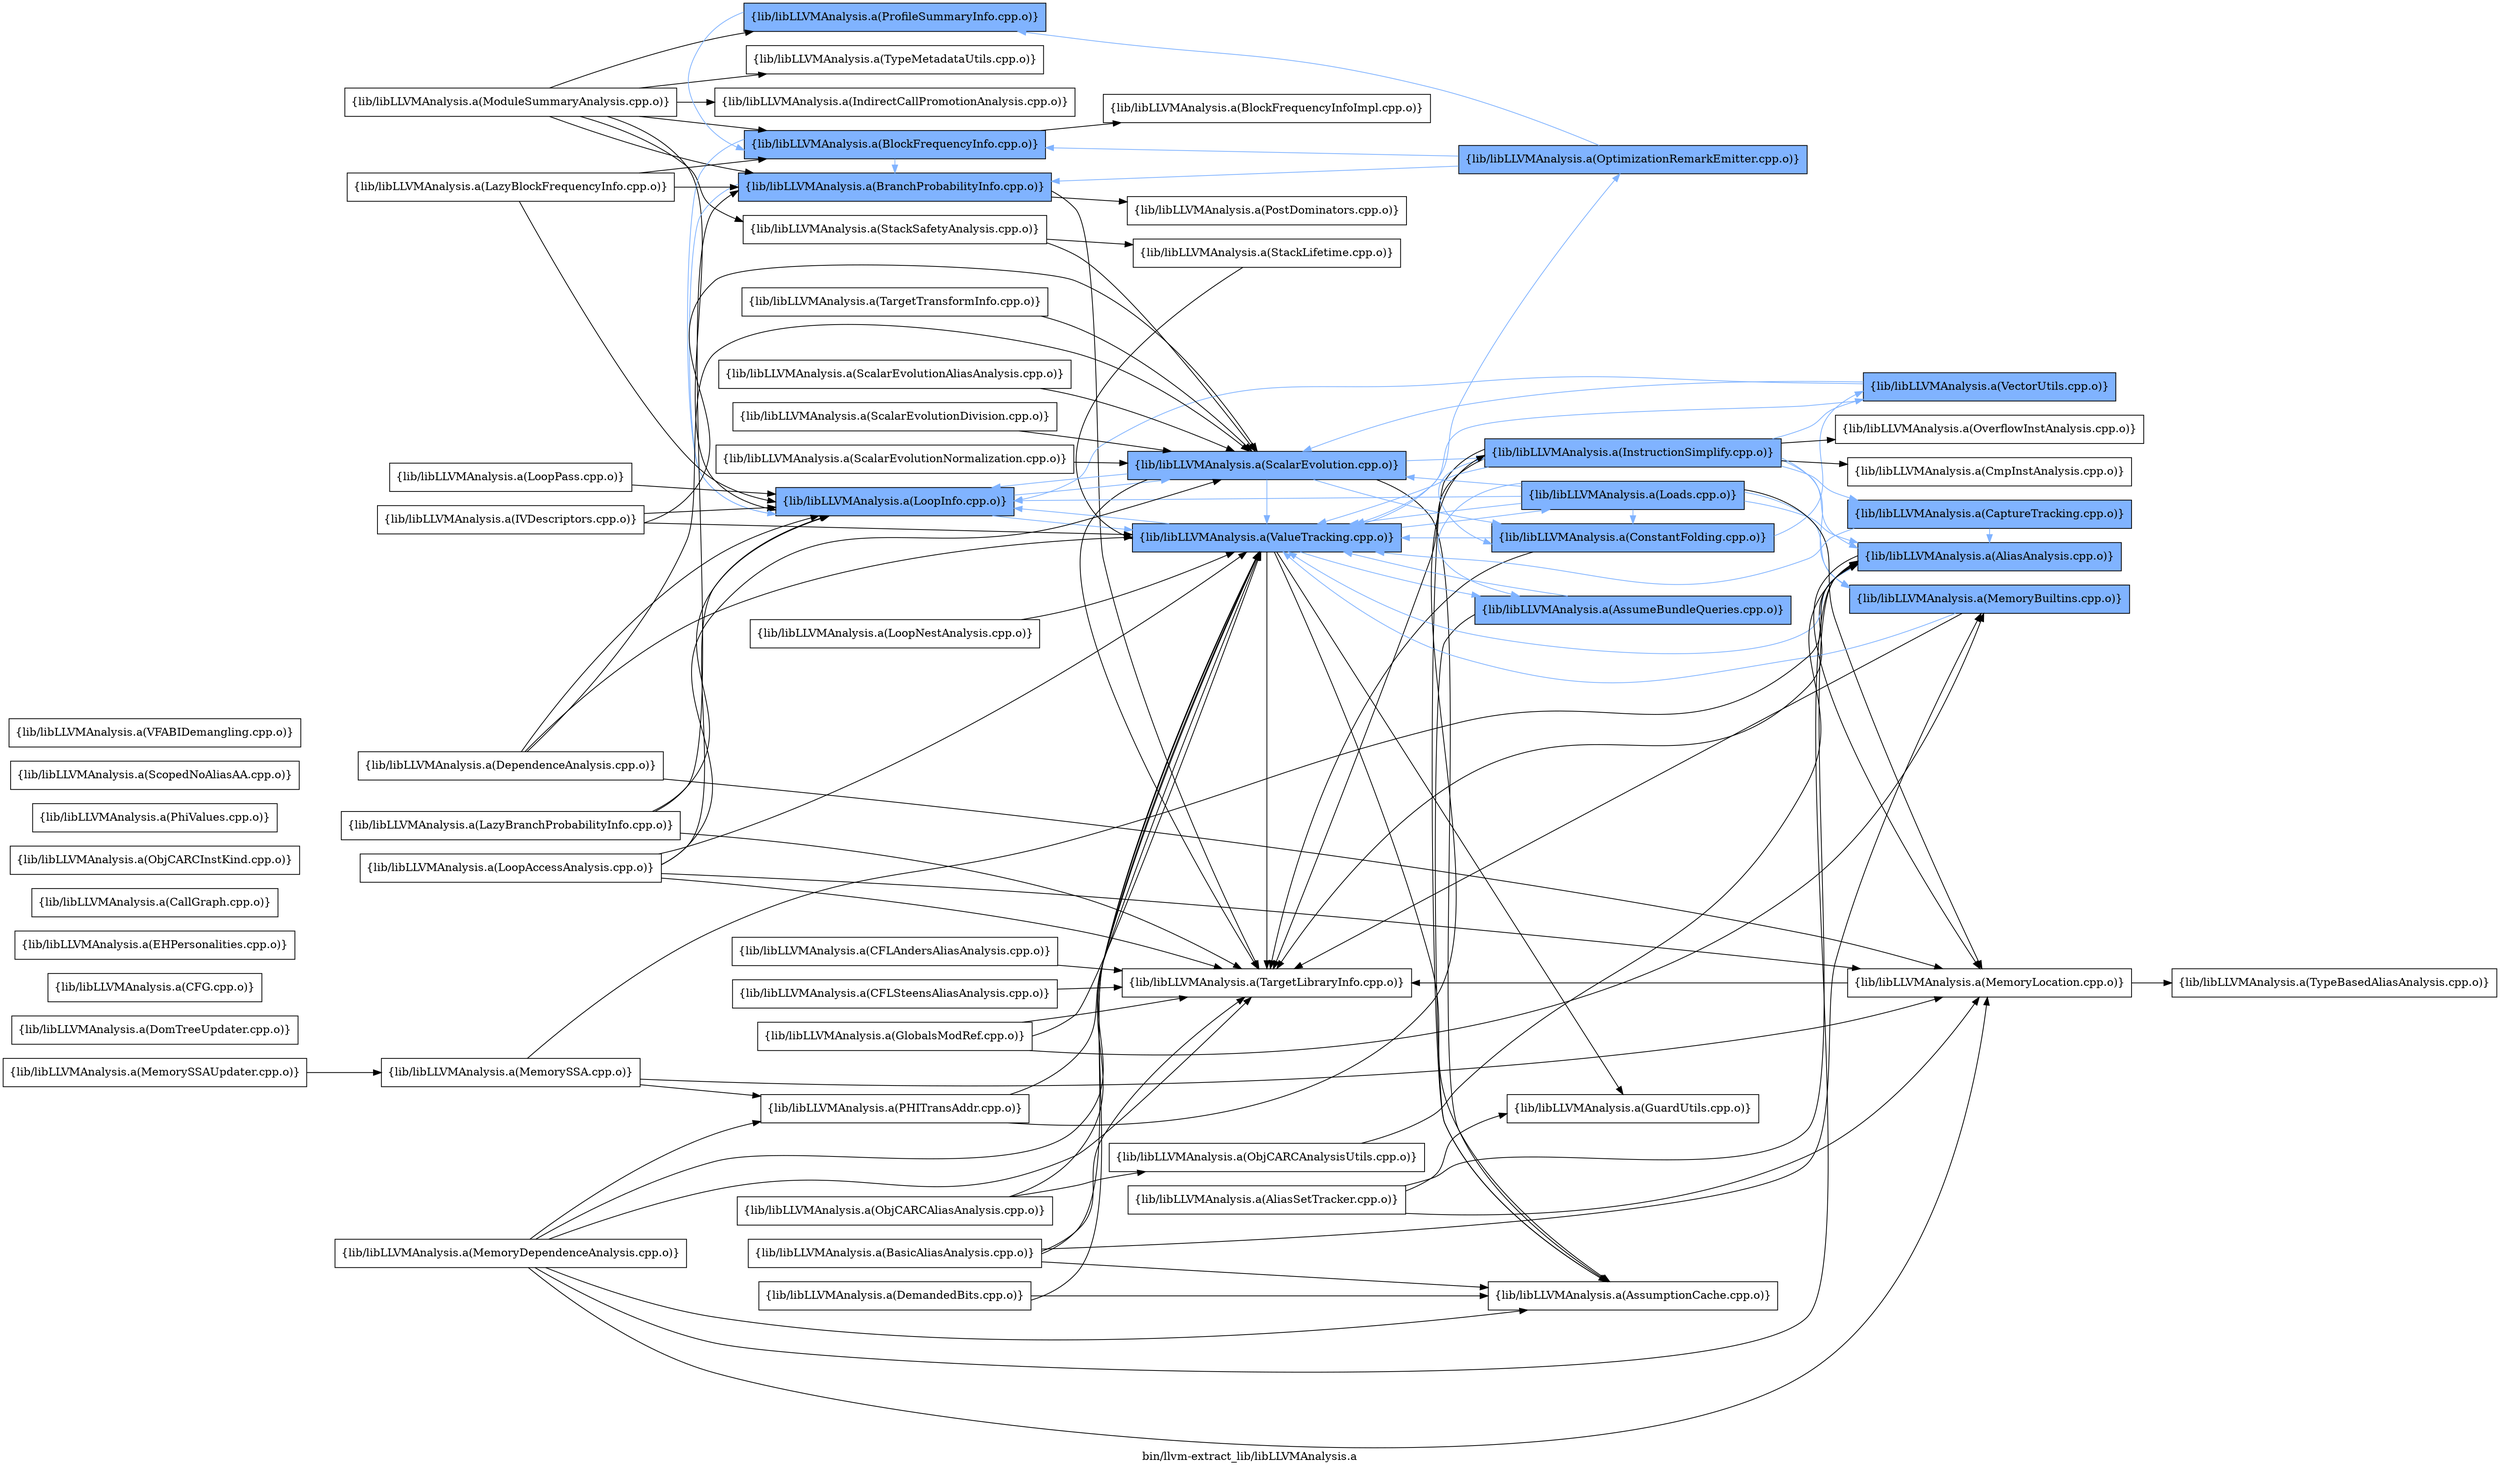 digraph "bin/llvm-extract_lib/libLLVMAnalysis.a" {
	label="bin/llvm-extract_lib/libLLVMAnalysis.a";
	rankdir=LR;
	{ rank=same; Node0x55bbb4c93df8;  }
	{ rank=same; Node0x55bbb4c96378; Node0x55bbb4c944d8; Node0x55bbb4c91fa8; Node0x55bbb4c93268; Node0x55bbb4c90388; Node0x55bbb4c8d368; Node0x55bbb4c95f68;  }
	{ rank=same; Node0x55bbb4c95158; Node0x55bbb4c901a8; Node0x55bbb4c8edf8; Node0x55bbb4c8f708; Node0x55bbb4c94528; Node0x55bbb4c8cc38;  }
	{ rank=same; Node0x55bbb4c8ceb8; Node0x55bbb4c8e6c8; Node0x55bbb4c93e98; Node0x55bbb4c8d6d8; Node0x55bbb4c91d28; Node0x55bbb4c91be8; Node0x55bbb4c92908;  }
	{ rank=same; Node0x55bbb4c91058; Node0x55bbb4c8e358; Node0x55bbb4c8f398; Node0x55bbb4c92368; Node0x55bbb4c8fa78; Node0x55bbb4c92458; Node0x55bbb4c911e8;  }

	Node0x55bbb4c93df8 [shape=record,shape=box,group=0,label="{lib/libLLVMAnalysis.a(ModuleSummaryAnalysis.cpp.o)}"];
	Node0x55bbb4c93df8 -> Node0x55bbb4c96378;
	Node0x55bbb4c93df8 -> Node0x55bbb4c944d8;
	Node0x55bbb4c93df8 -> Node0x55bbb4c91fa8;
	Node0x55bbb4c93df8 -> Node0x55bbb4c93268;
	Node0x55bbb4c93df8 -> Node0x55bbb4c90388;
	Node0x55bbb4c93df8 -> Node0x55bbb4c8d368;
	Node0x55bbb4c93df8 -> Node0x55bbb4c95f68;
	Node0x55bbb4c95f68 [shape=record,shape=box,group=0,label="{lib/libLLVMAnalysis.a(TypeMetadataUtils.cpp.o)}"];
	Node0x55bbb4c94d98 [shape=record,shape=box,group=0,label="{lib/libLLVMAnalysis.a(DomTreeUpdater.cpp.o)}"];
	Node0x55bbb4c90b08 [shape=record,shape=box,group=0,label="{lib/libLLVMAnalysis.a(MemorySSA.cpp.o)}"];
	Node0x55bbb4c90b08 -> Node0x55bbb4c8e358;
	Node0x55bbb4c90b08 -> Node0x55bbb4c911e8;
	Node0x55bbb4c90b08 -> Node0x55bbb4c91aa8;
	Node0x55bbb4c8dc28 [shape=record,shape=box,group=0,label="{lib/libLLVMAnalysis.a(MemorySSAUpdater.cpp.o)}"];
	Node0x55bbb4c8dc28 -> Node0x55bbb4c90b08;
	Node0x55bbb4c96378 [shape=record,shape=box,group=1,style=filled,fillcolor="0.600000 0.5 1",label="{lib/libLLVMAnalysis.a(BlockFrequencyInfo.cpp.o)}"];
	Node0x55bbb4c96378 -> Node0x55bbb4c95158;
	Node0x55bbb4c96378 -> Node0x55bbb4c944d8[color="0.600000 0.5 1"];
	Node0x55bbb4c96378 -> Node0x55bbb4c91fa8[color="0.600000 0.5 1"];
	Node0x55bbb4c944d8 [shape=record,shape=box,group=1,style=filled,fillcolor="0.600000 0.5 1",label="{lib/libLLVMAnalysis.a(BranchProbabilityInfo.cpp.o)}"];
	Node0x55bbb4c944d8 -> Node0x55bbb4c91fa8[color="0.600000 0.5 1"];
	Node0x55bbb4c944d8 -> Node0x55bbb4c901a8;
	Node0x55bbb4c944d8 -> Node0x55bbb4c8edf8;
	Node0x55bbb4c91fa8 [shape=record,shape=box,group=1,style=filled,fillcolor="0.600000 0.5 1",label="{lib/libLLVMAnalysis.a(LoopInfo.cpp.o)}"];
	Node0x55bbb4c91fa8 -> Node0x55bbb4c8f708[color="0.600000 0.5 1"];
	Node0x55bbb4c91fa8 -> Node0x55bbb4c94528[color="0.600000 0.5 1"];
	Node0x55bbb4c901a8 [shape=record,shape=box,group=0,label="{lib/libLLVMAnalysis.a(PostDominators.cpp.o)}"];
	Node0x55bbb4c93e98 [shape=record,shape=box,group=1,style=filled,fillcolor="0.600000 0.5 1",label="{lib/libLLVMAnalysis.a(InstructionSimplify.cpp.o)}"];
	Node0x55bbb4c93e98 -> Node0x55bbb4c8e358[color="0.600000 0.5 1"];
	Node0x55bbb4c93e98 -> Node0x55bbb4c8ceb8;
	Node0x55bbb4c93e98 -> Node0x55bbb4c8f398[color="0.600000 0.5 1"];
	Node0x55bbb4c93e98 -> Node0x55bbb4c8e6c8[color="0.600000 0.5 1"];
	Node0x55bbb4c93e98 -> Node0x55bbb4c92368;
	Node0x55bbb4c93e98 -> Node0x55bbb4c8fa78[color="0.600000 0.5 1"];
	Node0x55bbb4c93e98 -> Node0x55bbb4c92458;
	Node0x55bbb4c93e98 -> Node0x55bbb4c8edf8;
	Node0x55bbb4c93e98 -> Node0x55bbb4c94528[color="0.600000 0.5 1"];
	Node0x55bbb4c93e98 -> Node0x55bbb4c91058[color="0.600000 0.5 1"];
	Node0x55bbb4c8ceb8 [shape=record,shape=box,group=0,label="{lib/libLLVMAnalysis.a(AssumptionCache.cpp.o)}"];
	Node0x55bbb4c95158 [shape=record,shape=box,group=0,label="{lib/libLLVMAnalysis.a(BlockFrequencyInfoImpl.cpp.o)}"];
	Node0x55bbb4c8fa78 [shape=record,shape=box,group=1,style=filled,fillcolor="0.600000 0.5 1",label="{lib/libLLVMAnalysis.a(MemoryBuiltins.cpp.o)}"];
	Node0x55bbb4c8fa78 -> Node0x55bbb4c8edf8;
	Node0x55bbb4c8fa78 -> Node0x55bbb4c94528[color="0.600000 0.5 1"];
	Node0x55bbb4c8edf8 [shape=record,shape=box,group=0,label="{lib/libLLVMAnalysis.a(TargetLibraryInfo.cpp.o)}"];
	Node0x55bbb4c94528 [shape=record,shape=box,group=1,style=filled,fillcolor="0.600000 0.5 1",label="{lib/libLLVMAnalysis.a(ValueTracking.cpp.o)}"];
	Node0x55bbb4c94528 -> Node0x55bbb4c8d6d8[color="0.600000 0.5 1"];
	Node0x55bbb4c94528 -> Node0x55bbb4c8ceb8;
	Node0x55bbb4c94528 -> Node0x55bbb4c91d28;
	Node0x55bbb4c94528 -> Node0x55bbb4c91fa8[color="0.600000 0.5 1"];
	Node0x55bbb4c94528 -> Node0x55bbb4c8edf8;
	Node0x55bbb4c94528 -> Node0x55bbb4c91be8[color="0.600000 0.5 1"];
	Node0x55bbb4c94528 -> Node0x55bbb4c92908[color="0.600000 0.5 1"];
	Node0x55bbb4c8f708 [shape=record,shape=box,group=1,style=filled,fillcolor="0.600000 0.5 1",label="{lib/libLLVMAnalysis.a(ScalarEvolution.cpp.o)}"];
	Node0x55bbb4c8f708 -> Node0x55bbb4c8ceb8;
	Node0x55bbb4c8f708 -> Node0x55bbb4c8e6c8[color="0.600000 0.5 1"];
	Node0x55bbb4c8f708 -> Node0x55bbb4c93e98[color="0.600000 0.5 1"];
	Node0x55bbb4c8f708 -> Node0x55bbb4c91fa8[color="0.600000 0.5 1"];
	Node0x55bbb4c8f708 -> Node0x55bbb4c8edf8;
	Node0x55bbb4c8f708 -> Node0x55bbb4c94528[color="0.600000 0.5 1"];
	Node0x55bbb4c8e358 [shape=record,shape=box,group=1,style=filled,fillcolor="0.600000 0.5 1",label="{lib/libLLVMAnalysis.a(AliasAnalysis.cpp.o)}"];
	Node0x55bbb4c8e358 -> Node0x55bbb4c911e8;
	Node0x55bbb4c8e358 -> Node0x55bbb4c8edf8;
	Node0x55bbb4c8e358 -> Node0x55bbb4c94528[color="0.600000 0.5 1"];
	Node0x55bbb4c911e8 [shape=record,shape=box,group=0,label="{lib/libLLVMAnalysis.a(MemoryLocation.cpp.o)}"];
	Node0x55bbb4c911e8 -> Node0x55bbb4c8edf8;
	Node0x55bbb4c911e8 -> Node0x55bbb4c95838;
	Node0x55bbb4c8e6c8 [shape=record,shape=box,group=1,style=filled,fillcolor="0.600000 0.5 1",label="{lib/libLLVMAnalysis.a(ConstantFolding.cpp.o)}"];
	Node0x55bbb4c8e6c8 -> Node0x55bbb4c8edf8;
	Node0x55bbb4c8e6c8 -> Node0x55bbb4c94528[color="0.600000 0.5 1"];
	Node0x55bbb4c8e6c8 -> Node0x55bbb4c91058[color="0.600000 0.5 1"];
	Node0x55bbb4c95838 [shape=record,shape=box,group=0,label="{lib/libLLVMAnalysis.a(TypeBasedAliasAnalysis.cpp.o)}"];
	Node0x55bbb4c8d6d8 [shape=record,shape=box,group=1,style=filled,fillcolor="0.600000 0.5 1",label="{lib/libLLVMAnalysis.a(AssumeBundleQueries.cpp.o)}"];
	Node0x55bbb4c8d6d8 -> Node0x55bbb4c8ceb8;
	Node0x55bbb4c8d6d8 -> Node0x55bbb4c94528[color="0.600000 0.5 1"];
	Node0x55bbb4c8db88 [shape=record,shape=box,group=0,label="{lib/libLLVMAnalysis.a(BasicAliasAnalysis.cpp.o)}"];
	Node0x55bbb4c8db88 -> Node0x55bbb4c8ceb8;
	Node0x55bbb4c8db88 -> Node0x55bbb4c8fa78;
	Node0x55bbb4c8db88 -> Node0x55bbb4c8edf8;
	Node0x55bbb4c8db88 -> Node0x55bbb4c94528;
	Node0x55bbb4c94d48 [shape=record,shape=box,group=0,label="{lib/libLLVMAnalysis.a(CFG.cpp.o)}"];
	Node0x55bbb4c93d58 [shape=record,shape=box,group=0,label="{lib/libLLVMAnalysis.a(CFLAndersAliasAnalysis.cpp.o)}"];
	Node0x55bbb4c93d58 -> Node0x55bbb4c8edf8;
	Node0x55bbb4c93808 [shape=record,shape=box,group=0,label="{lib/libLLVMAnalysis.a(CFLSteensAliasAnalysis.cpp.o)}"];
	Node0x55bbb4c93808 -> Node0x55bbb4c8edf8;
	Node0x55bbb4c8f398 [shape=record,shape=box,group=1,style=filled,fillcolor="0.600000 0.5 1",label="{lib/libLLVMAnalysis.a(CaptureTracking.cpp.o)}"];
	Node0x55bbb4c8f398 -> Node0x55bbb4c8e358[color="0.600000 0.5 1"];
	Node0x55bbb4c8f398 -> Node0x55bbb4c94528[color="0.600000 0.5 1"];
	Node0x55bbb4c91058 [shape=record,shape=box,group=1,style=filled,fillcolor="0.600000 0.5 1",label="{lib/libLLVMAnalysis.a(VectorUtils.cpp.o)}"];
	Node0x55bbb4c91058 -> Node0x55bbb4c91fa8[color="0.600000 0.5 1"];
	Node0x55bbb4c91058 -> Node0x55bbb4c8f708[color="0.600000 0.5 1"];
	Node0x55bbb4c91058 -> Node0x55bbb4c94528[color="0.600000 0.5 1"];
	Node0x55bbb4c95518 [shape=record,shape=box,group=0,label="{lib/libLLVMAnalysis.a(DependenceAnalysis.cpp.o)}"];
	Node0x55bbb4c95518 -> Node0x55bbb4c91fa8;
	Node0x55bbb4c95518 -> Node0x55bbb4c911e8;
	Node0x55bbb4c95518 -> Node0x55bbb4c8f708;
	Node0x55bbb4c95518 -> Node0x55bbb4c94528;
	Node0x55bbb4c96418 [shape=record,shape=box,group=0,label="{lib/libLLVMAnalysis.a(EHPersonalities.cpp.o)}"];
	Node0x55bbb4c95c98 [shape=record,shape=box,group=0,label="{lib/libLLVMAnalysis.a(GlobalsModRef.cpp.o)}"];
	Node0x55bbb4c95c98 -> Node0x55bbb4c8fa78;
	Node0x55bbb4c95c98 -> Node0x55bbb4c8edf8;
	Node0x55bbb4c95c98 -> Node0x55bbb4c94528;
	Node0x55bbb4c95ce8 [shape=record,shape=box,group=0,label="{lib/libLLVMAnalysis.a(CallGraph.cpp.o)}"];
	Node0x55bbb4c91d28 [shape=record,shape=box,group=0,label="{lib/libLLVMAnalysis.a(GuardUtils.cpp.o)}"];
	Node0x55bbb4c92368 [shape=record,shape=box,group=0,label="{lib/libLLVMAnalysis.a(CmpInstAnalysis.cpp.o)}"];
	Node0x55bbb4c92458 [shape=record,shape=box,group=0,label="{lib/libLLVMAnalysis.a(OverflowInstAnalysis.cpp.o)}"];
	Node0x55bbb4c93bc8 [shape=record,shape=box,group=0,label="{lib/libLLVMAnalysis.a(IVDescriptors.cpp.o)}"];
	Node0x55bbb4c93bc8 -> Node0x55bbb4c91fa8;
	Node0x55bbb4c93bc8 -> Node0x55bbb4c8f708;
	Node0x55bbb4c93bc8 -> Node0x55bbb4c94528;
	Node0x55bbb4c934e8 [shape=record,shape=box,group=0,label="{lib/libLLVMAnalysis.a(DemandedBits.cpp.o)}"];
	Node0x55bbb4c934e8 -> Node0x55bbb4c8ceb8;
	Node0x55bbb4c934e8 -> Node0x55bbb4c94528;
	Node0x55bbb4c932b8 [shape=record,shape=box,group=0,label="{lib/libLLVMAnalysis.a(LoopNestAnalysis.cpp.o)}"];
	Node0x55bbb4c932b8 -> Node0x55bbb4c94528;
	Node0x55bbb4c90248 [shape=record,shape=box,group=0,label="{lib/libLLVMAnalysis.a(LoopPass.cpp.o)}"];
	Node0x55bbb4c90248 -> Node0x55bbb4c91fa8;
	Node0x55bbb4c91a08 [shape=record,shape=box,group=0,label="{lib/libLLVMAnalysis.a(MemoryDependenceAnalysis.cpp.o)}"];
	Node0x55bbb4c91a08 -> Node0x55bbb4c8e358;
	Node0x55bbb4c91a08 -> Node0x55bbb4c8ceb8;
	Node0x55bbb4c91a08 -> Node0x55bbb4c911e8;
	Node0x55bbb4c91a08 -> Node0x55bbb4c91aa8;
	Node0x55bbb4c91a08 -> Node0x55bbb4c8edf8;
	Node0x55bbb4c91a08 -> Node0x55bbb4c94528;
	Node0x55bbb4c91aa8 [shape=record,shape=box,group=0,label="{lib/libLLVMAnalysis.a(PHITransAddr.cpp.o)}"];
	Node0x55bbb4c91aa8 -> Node0x55bbb4c93e98;
	Node0x55bbb4c91aa8 -> Node0x55bbb4c94528;
	Node0x55bbb4c93268 [shape=record,shape=box,group=0,label="{lib/libLLVMAnalysis.a(IndirectCallPromotionAnalysis.cpp.o)}"];
	Node0x55bbb4c90388 [shape=record,shape=box,group=1,style=filled,fillcolor="0.600000 0.5 1",label="{lib/libLLVMAnalysis.a(ProfileSummaryInfo.cpp.o)}"];
	Node0x55bbb4c90388 -> Node0x55bbb4c96378[color="0.600000 0.5 1"];
	Node0x55bbb4c8d368 [shape=record,shape=box,group=0,label="{lib/libLLVMAnalysis.a(StackSafetyAnalysis.cpp.o)}"];
	Node0x55bbb4c8d368 -> Node0x55bbb4c8f708;
	Node0x55bbb4c8d368 -> Node0x55bbb4c8cc38;
	Node0x55bbb4c93588 [shape=record,shape=box,group=0,label="{lib/libLLVMAnalysis.a(ObjCARCAliasAnalysis.cpp.o)}"];
	Node0x55bbb4c93588 -> Node0x55bbb4c92a48;
	Node0x55bbb4c93588 -> Node0x55bbb4c94528;
	Node0x55bbb4c92a48 [shape=record,shape=box,group=0,label="{lib/libLLVMAnalysis.a(ObjCARCAnalysisUtils.cpp.o)}"];
	Node0x55bbb4c92a48 -> Node0x55bbb4c8e358;
	Node0x55bbb4c91cd8 [shape=record,shape=box,group=0,label="{lib/libLLVMAnalysis.a(ObjCARCInstKind.cpp.o)}"];
	Node0x55bbb4c90928 [shape=record,shape=box,group=0,label="{lib/libLLVMAnalysis.a(PhiValues.cpp.o)}"];
	Node0x55bbb4c91148 [shape=record,shape=box,group=0,label="{lib/libLLVMAnalysis.a(ScalarEvolutionAliasAnalysis.cpp.o)}"];
	Node0x55bbb4c91148 -> Node0x55bbb4c8f708;
	Node0x55bbb4c90ba8 [shape=record,shape=box,group=0,label="{lib/libLLVMAnalysis.a(ScalarEvolutionDivision.cpp.o)}"];
	Node0x55bbb4c90ba8 -> Node0x55bbb4c8f708;
	Node0x55bbb4c8dbd8 [shape=record,shape=box,group=0,label="{lib/libLLVMAnalysis.a(ScalarEvolutionNormalization.cpp.o)}"];
	Node0x55bbb4c8dbd8 -> Node0x55bbb4c8f708;
	Node0x55bbb4c8cc38 [shape=record,shape=box,group=0,label="{lib/libLLVMAnalysis.a(StackLifetime.cpp.o)}"];
	Node0x55bbb4c8cc38 -> Node0x55bbb4c94528;
	Node0x55bbb4c8e678 [shape=record,shape=box,group=0,label="{lib/libLLVMAnalysis.a(TargetTransformInfo.cpp.o)}"];
	Node0x55bbb4c8e678 -> Node0x55bbb4c8f708;
	Node0x55bbb4c96738 [shape=record,shape=box,group=0,label="{lib/libLLVMAnalysis.a(ScopedNoAliasAA.cpp.o)}"];
	Node0x55bbb4c91be8 [shape=record,shape=box,group=1,style=filled,fillcolor="0.600000 0.5 1",label="{lib/libLLVMAnalysis.a(Loads.cpp.o)}"];
	Node0x55bbb4c91be8 -> Node0x55bbb4c8e358[color="0.600000 0.5 1"];
	Node0x55bbb4c91be8 -> Node0x55bbb4c8d6d8[color="0.600000 0.5 1"];
	Node0x55bbb4c91be8 -> Node0x55bbb4c8e6c8[color="0.600000 0.5 1"];
	Node0x55bbb4c91be8 -> Node0x55bbb4c91fa8[color="0.600000 0.5 1"];
	Node0x55bbb4c91be8 -> Node0x55bbb4c8fa78[color="0.600000 0.5 1"];
	Node0x55bbb4c91be8 -> Node0x55bbb4c911e8;
	Node0x55bbb4c91be8 -> Node0x55bbb4c8f708[color="0.600000 0.5 1"];
	Node0x55bbb4c91be8 -> Node0x55bbb4c94528[color="0.600000 0.5 1"];
	Node0x55bbb4c92908 [shape=record,shape=box,group=1,style=filled,fillcolor="0.600000 0.5 1",label="{lib/libLLVMAnalysis.a(OptimizationRemarkEmitter.cpp.o)}"];
	Node0x55bbb4c92908 -> Node0x55bbb4c96378[color="0.600000 0.5 1"];
	Node0x55bbb4c92908 -> Node0x55bbb4c944d8[color="0.600000 0.5 1"];
	Node0x55bbb4c92908 -> Node0x55bbb4c90388[color="0.600000 0.5 1"];
	Node0x55bbb4c915a8 [shape=record,shape=box,group=0,label="{lib/libLLVMAnalysis.a(LazyBlockFrequencyInfo.cpp.o)}"];
	Node0x55bbb4c915a8 -> Node0x55bbb4c96378;
	Node0x55bbb4c915a8 -> Node0x55bbb4c944d8;
	Node0x55bbb4c915a8 -> Node0x55bbb4c91fa8;
	Node0x55bbb4c90888 [shape=record,shape=box,group=0,label="{lib/libLLVMAnalysis.a(LazyBranchProbabilityInfo.cpp.o)}"];
	Node0x55bbb4c90888 -> Node0x55bbb4c944d8;
	Node0x55bbb4c90888 -> Node0x55bbb4c91fa8;
	Node0x55bbb4c90888 -> Node0x55bbb4c8edf8;
	Node0x55bbb4c903d8 [shape=record,shape=box,group=0,label="{lib/libLLVMAnalysis.a(LoopAccessAnalysis.cpp.o)}"];
	Node0x55bbb4c903d8 -> Node0x55bbb4c91fa8;
	Node0x55bbb4c903d8 -> Node0x55bbb4c911e8;
	Node0x55bbb4c903d8 -> Node0x55bbb4c8f708;
	Node0x55bbb4c903d8 -> Node0x55bbb4c8edf8;
	Node0x55bbb4c903d8 -> Node0x55bbb4c94528;
	Node0x55bbb4c8f7a8 [shape=record,shape=box,group=0,label="{lib/libLLVMAnalysis.a(AliasSetTracker.cpp.o)}"];
	Node0x55bbb4c8f7a8 -> Node0x55bbb4c8e358;
	Node0x55bbb4c8f7a8 -> Node0x55bbb4c91d28;
	Node0x55bbb4c8f7a8 -> Node0x55bbb4c911e8;
	Node0x55bbb4c8fca8 [shape=record,shape=box,group=0,label="{lib/libLLVMAnalysis.a(VFABIDemangling.cpp.o)}"];
}
